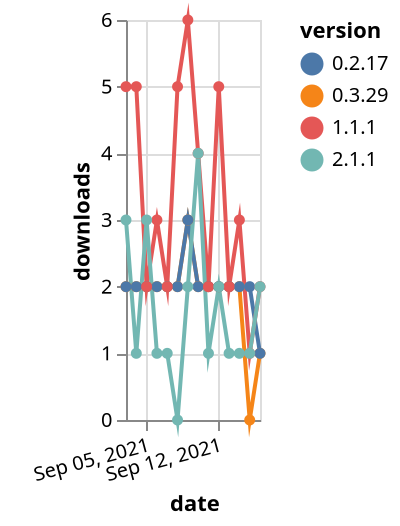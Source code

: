 {"$schema": "https://vega.github.io/schema/vega-lite/v5.json", "description": "A simple bar chart with embedded data.", "data": {"values": [{"date": "2021-09-03", "total": 2634, "delta": 2, "version": "0.3.29"}, {"date": "2021-09-04", "total": 2636, "delta": 2, "version": "0.3.29"}, {"date": "2021-09-05", "total": 2638, "delta": 2, "version": "0.3.29"}, {"date": "2021-09-06", "total": 2640, "delta": 2, "version": "0.3.29"}, {"date": "2021-09-07", "total": 2642, "delta": 2, "version": "0.3.29"}, {"date": "2021-09-08", "total": 2644, "delta": 2, "version": "0.3.29"}, {"date": "2021-09-09", "total": 2647, "delta": 3, "version": "0.3.29"}, {"date": "2021-09-10", "total": 2649, "delta": 2, "version": "0.3.29"}, {"date": "2021-09-11", "total": 2651, "delta": 2, "version": "0.3.29"}, {"date": "2021-09-12", "total": 2653, "delta": 2, "version": "0.3.29"}, {"date": "2021-09-13", "total": 2655, "delta": 2, "version": "0.3.29"}, {"date": "2021-09-14", "total": 2657, "delta": 2, "version": "0.3.29"}, {"date": "2021-09-15", "total": 2657, "delta": 0, "version": "0.3.29"}, {"date": "2021-09-16", "total": 2658, "delta": 1, "version": "0.3.29"}, {"date": "2021-09-03", "total": 2513, "delta": 2, "version": "0.2.17"}, {"date": "2021-09-04", "total": 2515, "delta": 2, "version": "0.2.17"}, {"date": "2021-09-05", "total": 2517, "delta": 2, "version": "0.2.17"}, {"date": "2021-09-06", "total": 2519, "delta": 2, "version": "0.2.17"}, {"date": "2021-09-07", "total": 2521, "delta": 2, "version": "0.2.17"}, {"date": "2021-09-08", "total": 2523, "delta": 2, "version": "0.2.17"}, {"date": "2021-09-09", "total": 2526, "delta": 3, "version": "0.2.17"}, {"date": "2021-09-10", "total": 2528, "delta": 2, "version": "0.2.17"}, {"date": "2021-09-11", "total": 2530, "delta": 2, "version": "0.2.17"}, {"date": "2021-09-12", "total": 2532, "delta": 2, "version": "0.2.17"}, {"date": "2021-09-13", "total": 2534, "delta": 2, "version": "0.2.17"}, {"date": "2021-09-14", "total": 2536, "delta": 2, "version": "0.2.17"}, {"date": "2021-09-15", "total": 2538, "delta": 2, "version": "0.2.17"}, {"date": "2021-09-16", "total": 2539, "delta": 1, "version": "0.2.17"}, {"date": "2021-09-03", "total": 6877, "delta": 5, "version": "1.1.1"}, {"date": "2021-09-04", "total": 6882, "delta": 5, "version": "1.1.1"}, {"date": "2021-09-05", "total": 6884, "delta": 2, "version": "1.1.1"}, {"date": "2021-09-06", "total": 6887, "delta": 3, "version": "1.1.1"}, {"date": "2021-09-07", "total": 6889, "delta": 2, "version": "1.1.1"}, {"date": "2021-09-08", "total": 6894, "delta": 5, "version": "1.1.1"}, {"date": "2021-09-09", "total": 6900, "delta": 6, "version": "1.1.1"}, {"date": "2021-09-10", "total": 6904, "delta": 4, "version": "1.1.1"}, {"date": "2021-09-11", "total": 6906, "delta": 2, "version": "1.1.1"}, {"date": "2021-09-12", "total": 6911, "delta": 5, "version": "1.1.1"}, {"date": "2021-09-13", "total": 6913, "delta": 2, "version": "1.1.1"}, {"date": "2021-09-14", "total": 6916, "delta": 3, "version": "1.1.1"}, {"date": "2021-09-15", "total": 6917, "delta": 1, "version": "1.1.1"}, {"date": "2021-09-16", "total": 6919, "delta": 2, "version": "1.1.1"}, {"date": "2021-09-03", "total": 547, "delta": 3, "version": "2.1.1"}, {"date": "2021-09-04", "total": 548, "delta": 1, "version": "2.1.1"}, {"date": "2021-09-05", "total": 551, "delta": 3, "version": "2.1.1"}, {"date": "2021-09-06", "total": 552, "delta": 1, "version": "2.1.1"}, {"date": "2021-09-07", "total": 553, "delta": 1, "version": "2.1.1"}, {"date": "2021-09-08", "total": 553, "delta": 0, "version": "2.1.1"}, {"date": "2021-09-09", "total": 555, "delta": 2, "version": "2.1.1"}, {"date": "2021-09-10", "total": 559, "delta": 4, "version": "2.1.1"}, {"date": "2021-09-11", "total": 560, "delta": 1, "version": "2.1.1"}, {"date": "2021-09-12", "total": 562, "delta": 2, "version": "2.1.1"}, {"date": "2021-09-13", "total": 563, "delta": 1, "version": "2.1.1"}, {"date": "2021-09-14", "total": 564, "delta": 1, "version": "2.1.1"}, {"date": "2021-09-15", "total": 565, "delta": 1, "version": "2.1.1"}, {"date": "2021-09-16", "total": 567, "delta": 2, "version": "2.1.1"}]}, "width": "container", "mark": {"type": "line", "point": {"filled": true}}, "encoding": {"x": {"field": "date", "type": "temporal", "timeUnit": "yearmonthdate", "title": "date", "axis": {"labelAngle": -15}}, "y": {"field": "delta", "type": "quantitative", "title": "downloads"}, "color": {"field": "version", "type": "nominal"}, "tooltip": {"field": "delta"}}}